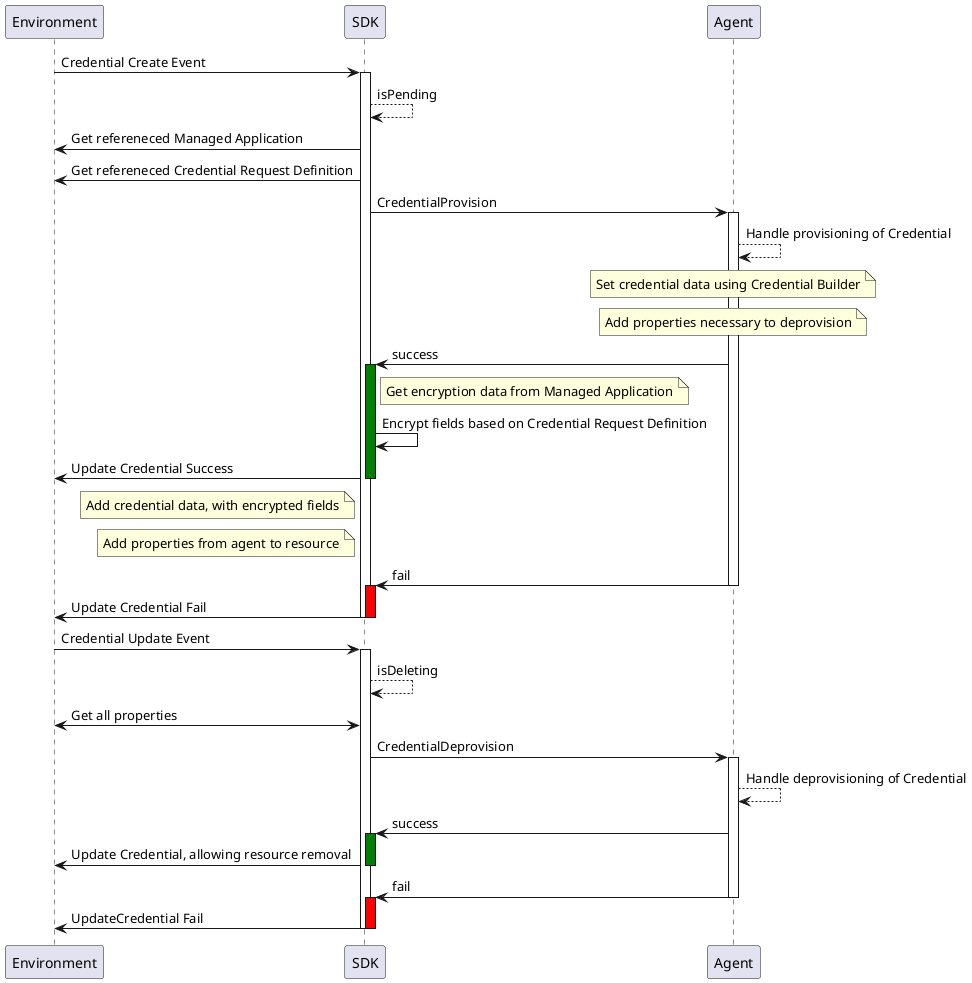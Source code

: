 @startuml
participant Environment as env
participant SDK as sdk 
participant Agent as agent

'Provision Credential

env -> sdk: Credential Create Event
activate sdk
sdk --> sdk: isPending
sdk -> env: Get refereneced Managed Application
sdk -> env: Get refereneced Credential Request Definition

sdk -> agent: CredentialProvision
activate agent

agent --> agent: Handle provisioning of Credential
note over agent: Set credential data using Credential Builder
note over agent: Add properties necessary to deprovision

agent -> sdk: success
activate sdk #green
note right sdk: Get encryption data from Managed Application
sdk -> sdk: Encrypt fields based on Credential Request Definition

sdk -> env: Update Credential Success
deactivate sdk
note left sdk: Add credential data, with encrypted fields
note left sdk: Add properties from agent to resource

agent -> sdk: fail
deactivate agent
activate sdk #red

sdk -> env: Update Credential Fail
deactivate sdk

deactivate sdk

'Deprovision Credential

env -> sdk: Credential Update Event
activate sdk
sdk --> sdk: isDeleting
sdk <-> env: Get all properties

sdk -> agent: CredentialDeprovision
activate agent

agent --> agent: Handle deprovisioning of Credential

agent -> sdk: success
activate sdk #green

sdk -> env: Update Credential, allowing resource removal
deactivate sdk

agent -> sdk: fail
deactivate agent
activate sdk #red

sdk -> env: UpdateCredential Fail
deactivate sdk

deactivate sdk
@enduml
